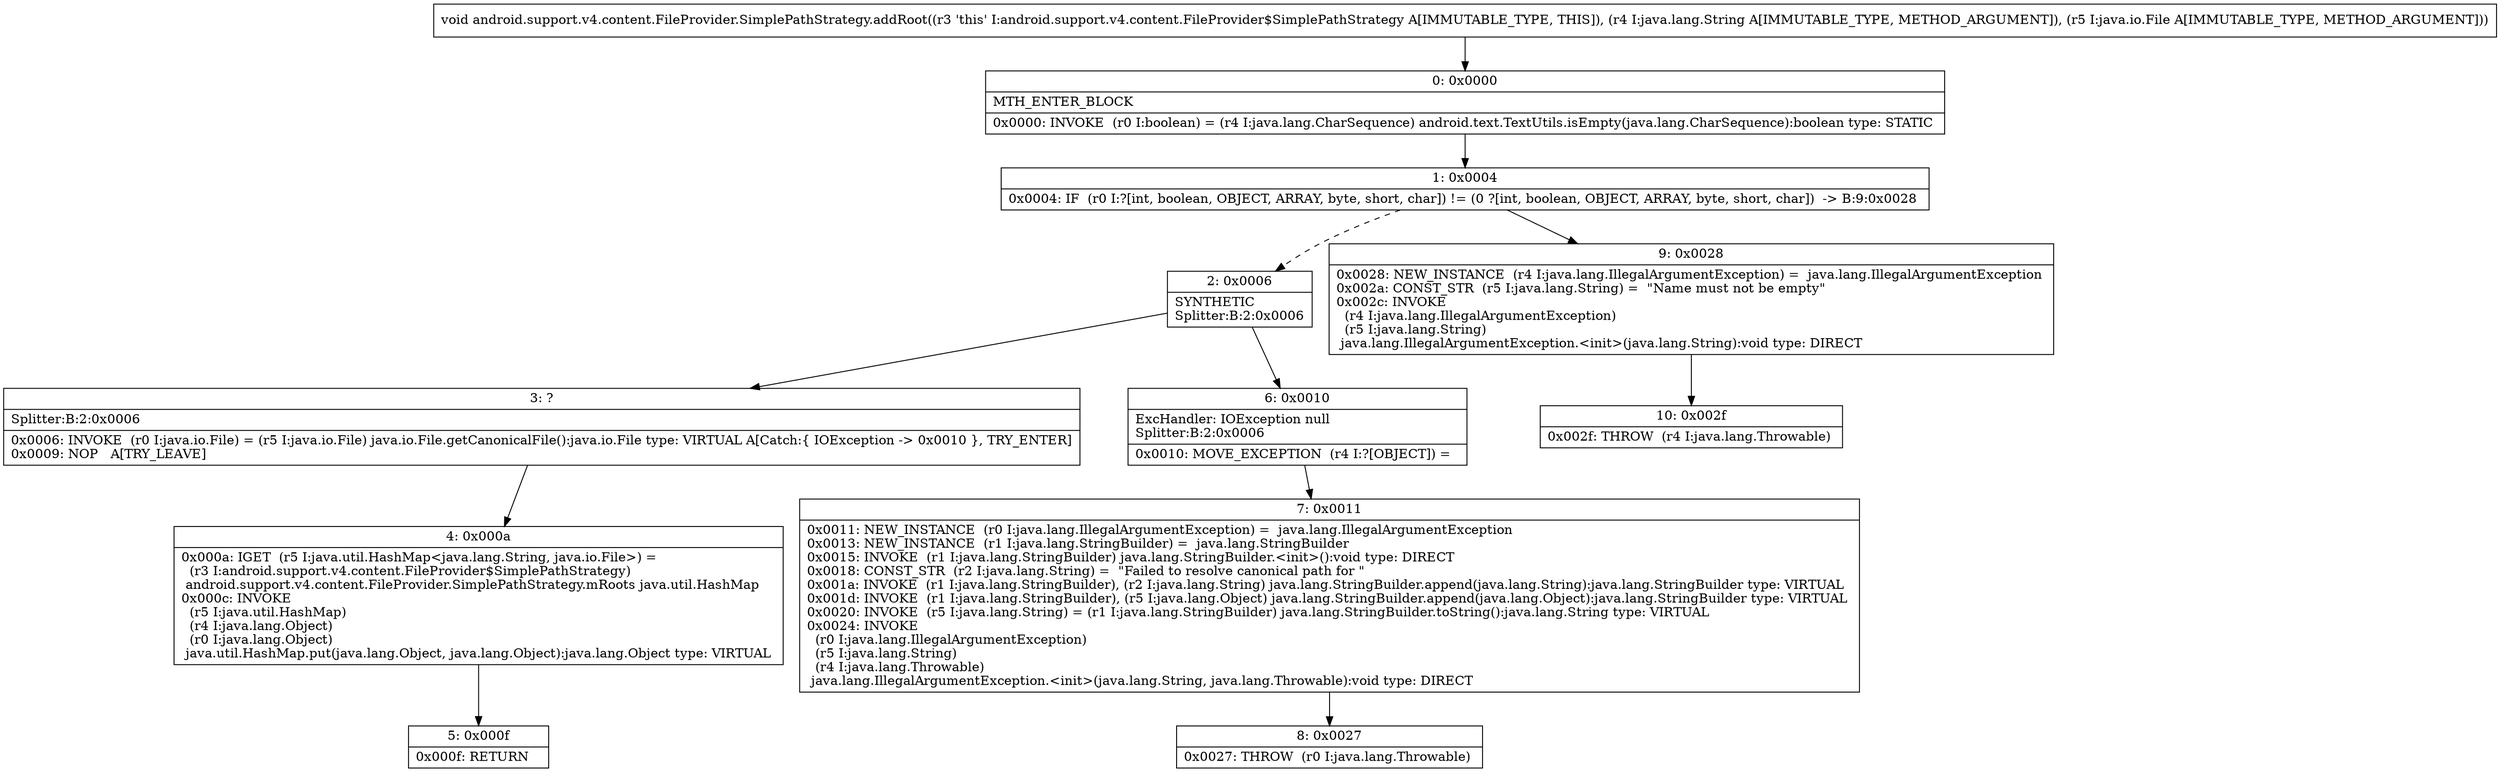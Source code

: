 digraph "CFG forandroid.support.v4.content.FileProvider.SimplePathStrategy.addRoot(Ljava\/lang\/String;Ljava\/io\/File;)V" {
Node_0 [shape=record,label="{0\:\ 0x0000|MTH_ENTER_BLOCK\l|0x0000: INVOKE  (r0 I:boolean) = (r4 I:java.lang.CharSequence) android.text.TextUtils.isEmpty(java.lang.CharSequence):boolean type: STATIC \l}"];
Node_1 [shape=record,label="{1\:\ 0x0004|0x0004: IF  (r0 I:?[int, boolean, OBJECT, ARRAY, byte, short, char]) != (0 ?[int, boolean, OBJECT, ARRAY, byte, short, char])  \-\> B:9:0x0028 \l}"];
Node_2 [shape=record,label="{2\:\ 0x0006|SYNTHETIC\lSplitter:B:2:0x0006\l}"];
Node_3 [shape=record,label="{3\:\ ?|Splitter:B:2:0x0006\l|0x0006: INVOKE  (r0 I:java.io.File) = (r5 I:java.io.File) java.io.File.getCanonicalFile():java.io.File type: VIRTUAL A[Catch:\{ IOException \-\> 0x0010 \}, TRY_ENTER]\l0x0009: NOP   A[TRY_LEAVE]\l}"];
Node_4 [shape=record,label="{4\:\ 0x000a|0x000a: IGET  (r5 I:java.util.HashMap\<java.lang.String, java.io.File\>) = \l  (r3 I:android.support.v4.content.FileProvider$SimplePathStrategy)\l android.support.v4.content.FileProvider.SimplePathStrategy.mRoots java.util.HashMap \l0x000c: INVOKE  \l  (r5 I:java.util.HashMap)\l  (r4 I:java.lang.Object)\l  (r0 I:java.lang.Object)\l java.util.HashMap.put(java.lang.Object, java.lang.Object):java.lang.Object type: VIRTUAL \l}"];
Node_5 [shape=record,label="{5\:\ 0x000f|0x000f: RETURN   \l}"];
Node_6 [shape=record,label="{6\:\ 0x0010|ExcHandler: IOException null\lSplitter:B:2:0x0006\l|0x0010: MOVE_EXCEPTION  (r4 I:?[OBJECT]) =  \l}"];
Node_7 [shape=record,label="{7\:\ 0x0011|0x0011: NEW_INSTANCE  (r0 I:java.lang.IllegalArgumentException) =  java.lang.IllegalArgumentException \l0x0013: NEW_INSTANCE  (r1 I:java.lang.StringBuilder) =  java.lang.StringBuilder \l0x0015: INVOKE  (r1 I:java.lang.StringBuilder) java.lang.StringBuilder.\<init\>():void type: DIRECT \l0x0018: CONST_STR  (r2 I:java.lang.String) =  \"Failed to resolve canonical path for \" \l0x001a: INVOKE  (r1 I:java.lang.StringBuilder), (r2 I:java.lang.String) java.lang.StringBuilder.append(java.lang.String):java.lang.StringBuilder type: VIRTUAL \l0x001d: INVOKE  (r1 I:java.lang.StringBuilder), (r5 I:java.lang.Object) java.lang.StringBuilder.append(java.lang.Object):java.lang.StringBuilder type: VIRTUAL \l0x0020: INVOKE  (r5 I:java.lang.String) = (r1 I:java.lang.StringBuilder) java.lang.StringBuilder.toString():java.lang.String type: VIRTUAL \l0x0024: INVOKE  \l  (r0 I:java.lang.IllegalArgumentException)\l  (r5 I:java.lang.String)\l  (r4 I:java.lang.Throwable)\l java.lang.IllegalArgumentException.\<init\>(java.lang.String, java.lang.Throwable):void type: DIRECT \l}"];
Node_8 [shape=record,label="{8\:\ 0x0027|0x0027: THROW  (r0 I:java.lang.Throwable) \l}"];
Node_9 [shape=record,label="{9\:\ 0x0028|0x0028: NEW_INSTANCE  (r4 I:java.lang.IllegalArgumentException) =  java.lang.IllegalArgumentException \l0x002a: CONST_STR  (r5 I:java.lang.String) =  \"Name must not be empty\" \l0x002c: INVOKE  \l  (r4 I:java.lang.IllegalArgumentException)\l  (r5 I:java.lang.String)\l java.lang.IllegalArgumentException.\<init\>(java.lang.String):void type: DIRECT \l}"];
Node_10 [shape=record,label="{10\:\ 0x002f|0x002f: THROW  (r4 I:java.lang.Throwable) \l}"];
MethodNode[shape=record,label="{void android.support.v4.content.FileProvider.SimplePathStrategy.addRoot((r3 'this' I:android.support.v4.content.FileProvider$SimplePathStrategy A[IMMUTABLE_TYPE, THIS]), (r4 I:java.lang.String A[IMMUTABLE_TYPE, METHOD_ARGUMENT]), (r5 I:java.io.File A[IMMUTABLE_TYPE, METHOD_ARGUMENT])) }"];
MethodNode -> Node_0;
Node_0 -> Node_1;
Node_1 -> Node_2[style=dashed];
Node_1 -> Node_9;
Node_2 -> Node_3;
Node_2 -> Node_6;
Node_3 -> Node_4;
Node_4 -> Node_5;
Node_6 -> Node_7;
Node_7 -> Node_8;
Node_9 -> Node_10;
}

